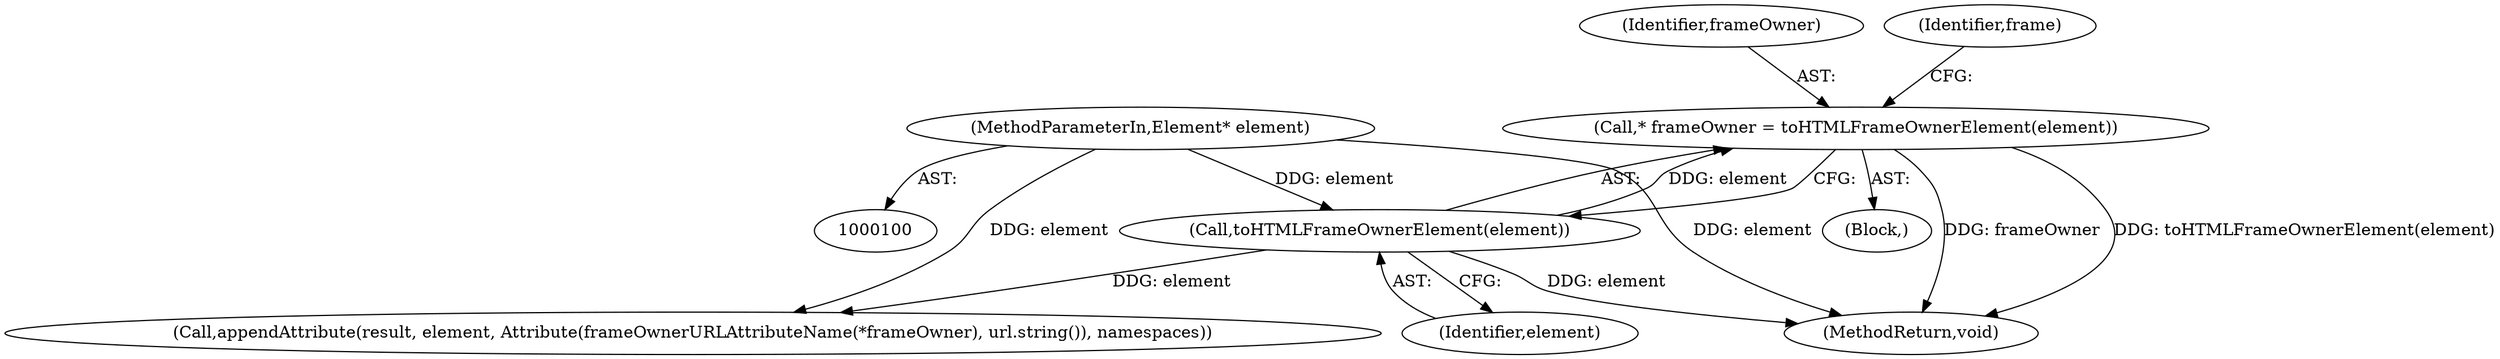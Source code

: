 digraph "0_Chrome_7f0126ff011142c8619b10a6e64d04d1745c503a_3@pointer" {
"1000110" [label="(Call,* frameOwner = toHTMLFrameOwnerElement(element))"];
"1000112" [label="(Call,toHTMLFrameOwnerElement(element))"];
"1000102" [label="(MethodParameterIn,Element* element)"];
"1000110" [label="(Call,* frameOwner = toHTMLFrameOwnerElement(element))"];
"1000102" [label="(MethodParameterIn,Element* element)"];
"1000111" [label="(Identifier,frameOwner)"];
"1000145" [label="(MethodReturn,void)"];
"1000112" [label="(Call,toHTMLFrameOwnerElement(element))"];
"1000116" [label="(Identifier,frame)"];
"1000136" [label="(Call,appendAttribute(result, element, Attribute(frameOwnerURLAttributeName(*frameOwner), url.string()), namespaces))"];
"1000113" [label="(Identifier,element)"];
"1000104" [label="(Block,)"];
"1000110" -> "1000104"  [label="AST: "];
"1000110" -> "1000112"  [label="CFG: "];
"1000111" -> "1000110"  [label="AST: "];
"1000112" -> "1000110"  [label="AST: "];
"1000116" -> "1000110"  [label="CFG: "];
"1000110" -> "1000145"  [label="DDG: frameOwner"];
"1000110" -> "1000145"  [label="DDG: toHTMLFrameOwnerElement(element)"];
"1000112" -> "1000110"  [label="DDG: element"];
"1000112" -> "1000113"  [label="CFG: "];
"1000113" -> "1000112"  [label="AST: "];
"1000112" -> "1000145"  [label="DDG: element"];
"1000102" -> "1000112"  [label="DDG: element"];
"1000112" -> "1000136"  [label="DDG: element"];
"1000102" -> "1000100"  [label="AST: "];
"1000102" -> "1000145"  [label="DDG: element"];
"1000102" -> "1000136"  [label="DDG: element"];
}
